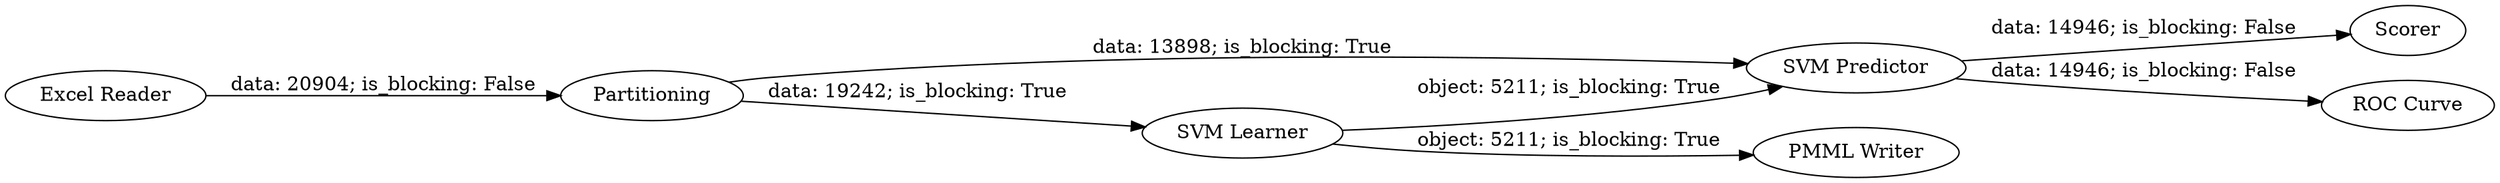 digraph {
	"-8985443022683615961_5" [label=Scorer]
	"-8985443022683615961_4" [label="SVM Predictor"]
	"-8985443022683615961_3" [label="SVM Learner"]
	"-8985443022683615961_7" [label="PMML Writer"]
	"-8985443022683615961_2" [label=Partitioning]
	"-8985443022683615961_1" [label="Excel Reader"]
	"-8985443022683615961_6" [label="ROC Curve"]
	"-8985443022683615961_3" -> "-8985443022683615961_7" [label="object: 5211; is_blocking: True"]
	"-8985443022683615961_4" -> "-8985443022683615961_6" [label="data: 14946; is_blocking: False"]
	"-8985443022683615961_2" -> "-8985443022683615961_4" [label="data: 13898; is_blocking: True"]
	"-8985443022683615961_4" -> "-8985443022683615961_5" [label="data: 14946; is_blocking: False"]
	"-8985443022683615961_3" -> "-8985443022683615961_4" [label="object: 5211; is_blocking: True"]
	"-8985443022683615961_1" -> "-8985443022683615961_2" [label="data: 20904; is_blocking: False"]
	"-8985443022683615961_2" -> "-8985443022683615961_3" [label="data: 19242; is_blocking: True"]
	rankdir=LR
}
